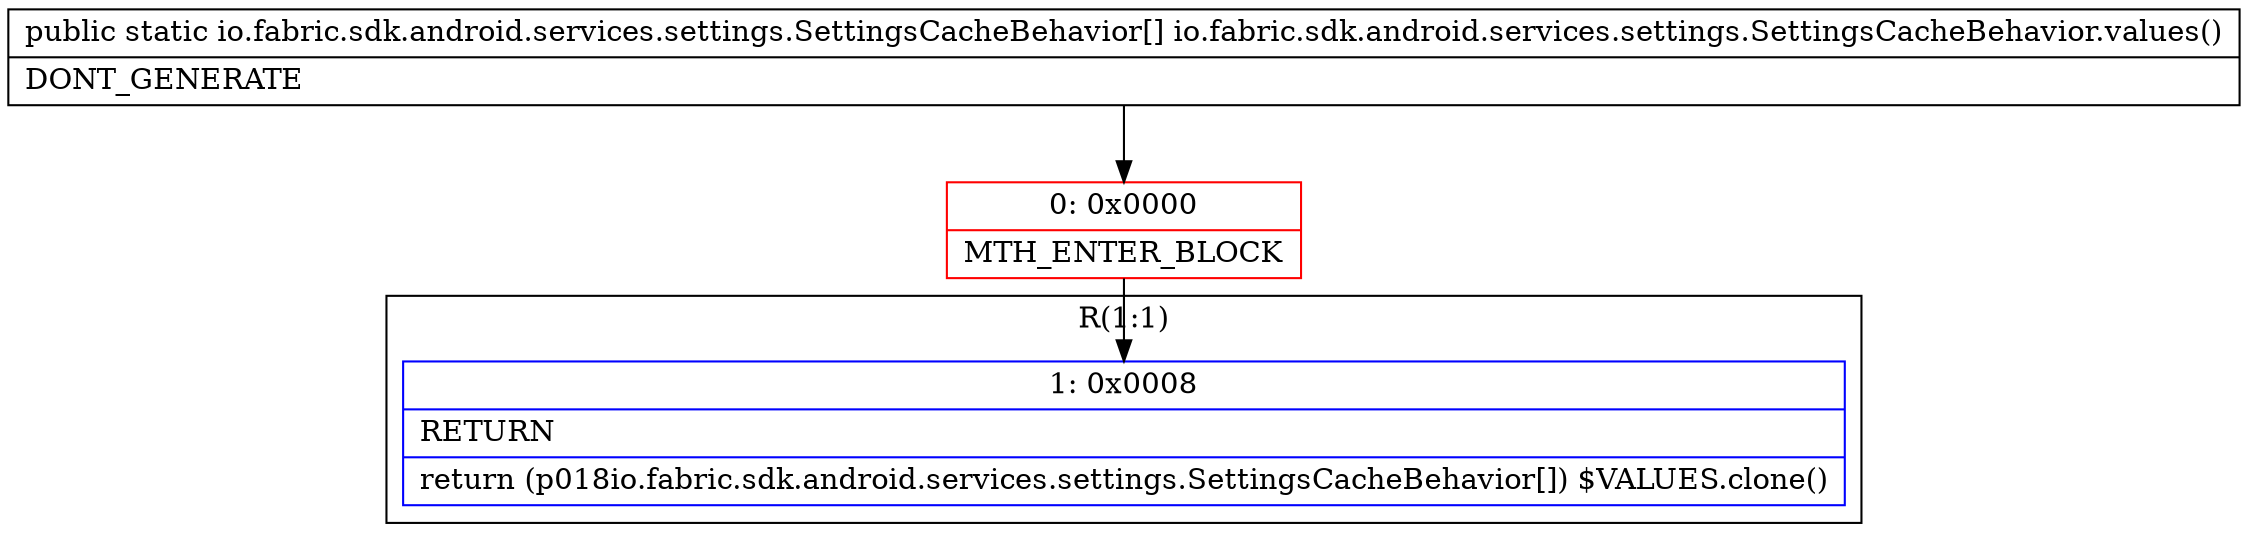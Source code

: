 digraph "CFG forio.fabric.sdk.android.services.settings.SettingsCacheBehavior.values()[Lio\/fabric\/sdk\/android\/services\/settings\/SettingsCacheBehavior;" {
subgraph cluster_Region_303136526 {
label = "R(1:1)";
node [shape=record,color=blue];
Node_1 [shape=record,label="{1\:\ 0x0008|RETURN\l|return (p018io.fabric.sdk.android.services.settings.SettingsCacheBehavior[]) $VALUES.clone()\l}"];
}
Node_0 [shape=record,color=red,label="{0\:\ 0x0000|MTH_ENTER_BLOCK\l}"];
MethodNode[shape=record,label="{public static io.fabric.sdk.android.services.settings.SettingsCacheBehavior[] io.fabric.sdk.android.services.settings.SettingsCacheBehavior.values()  | DONT_GENERATE\l}"];
MethodNode -> Node_0;
Node_0 -> Node_1;
}

